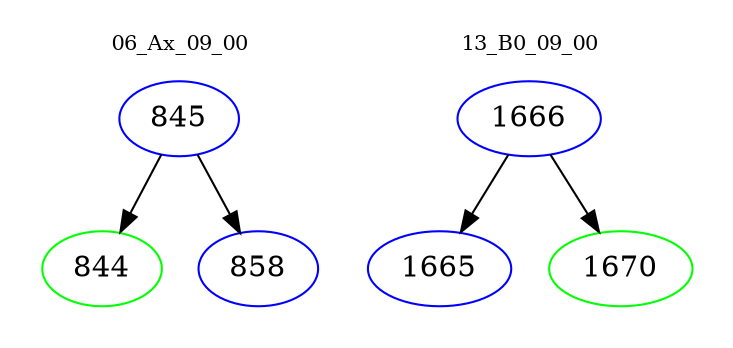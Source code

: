 digraph{
subgraph cluster_0 {
color = white
label = "06_Ax_09_00";
fontsize=10;
T0_845 [label="845", color="blue"]
T0_845 -> T0_844 [color="black"]
T0_844 [label="844", color="green"]
T0_845 -> T0_858 [color="black"]
T0_858 [label="858", color="blue"]
}
subgraph cluster_1 {
color = white
label = "13_B0_09_00";
fontsize=10;
T1_1666 [label="1666", color="blue"]
T1_1666 -> T1_1665 [color="black"]
T1_1665 [label="1665", color="blue"]
T1_1666 -> T1_1670 [color="black"]
T1_1670 [label="1670", color="green"]
}
}
